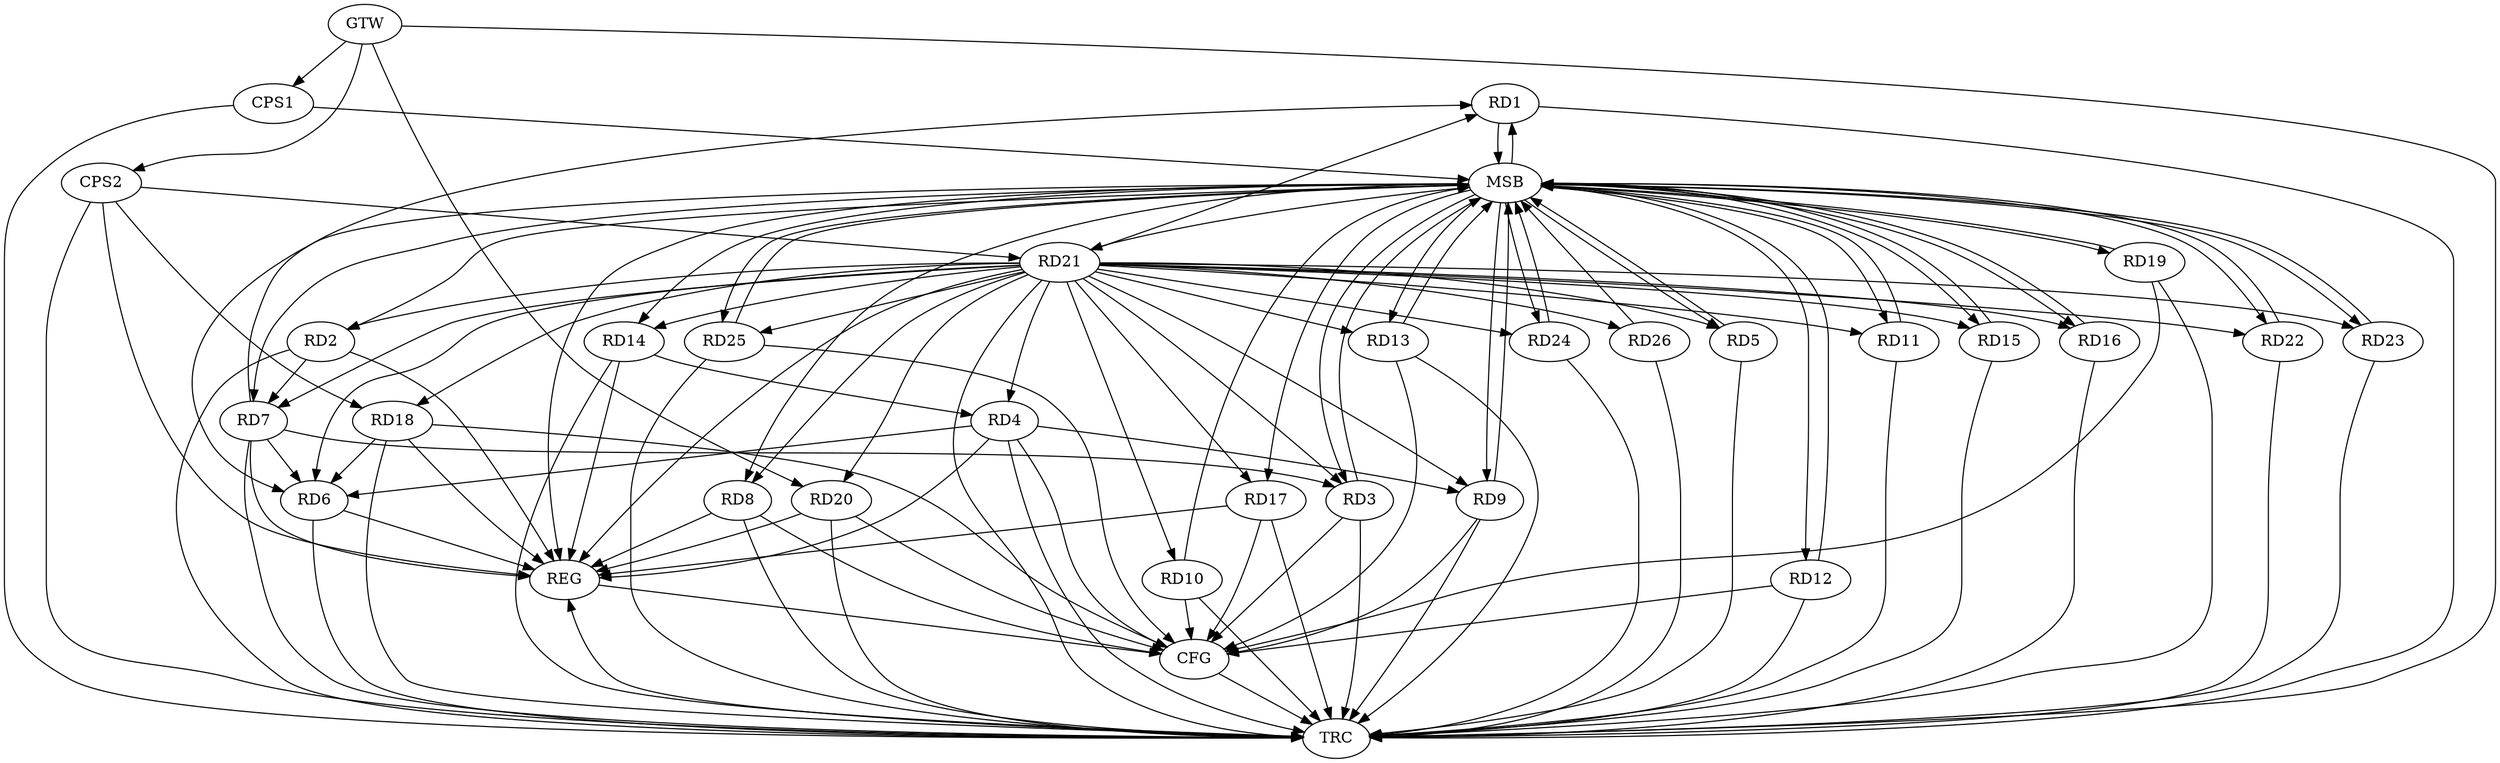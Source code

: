 strict digraph G {
  RD1 [ label="RD1" ];
  RD2 [ label="RD2" ];
  RD3 [ label="RD3" ];
  RD4 [ label="RD4" ];
  RD5 [ label="RD5" ];
  RD6 [ label="RD6" ];
  RD7 [ label="RD7" ];
  RD8 [ label="RD8" ];
  RD9 [ label="RD9" ];
  RD10 [ label="RD10" ];
  RD11 [ label="RD11" ];
  RD12 [ label="RD12" ];
  RD13 [ label="RD13" ];
  RD14 [ label="RD14" ];
  RD15 [ label="RD15" ];
  RD16 [ label="RD16" ];
  RD17 [ label="RD17" ];
  RD18 [ label="RD18" ];
  RD19 [ label="RD19" ];
  RD20 [ label="RD20" ];
  RD21 [ label="RD21" ];
  RD22 [ label="RD22" ];
  RD23 [ label="RD23" ];
  RD24 [ label="RD24" ];
  RD25 [ label="RD25" ];
  RD26 [ label="RD26" ];
  CPS1 [ label="CPS1" ];
  CPS2 [ label="CPS2" ];
  GTW [ label="GTW" ];
  REG [ label="REG" ];
  MSB [ label="MSB" ];
  CFG [ label="CFG" ];
  TRC [ label="TRC" ];
  RD7 -> RD1;
  RD2 -> RD7;
  RD21 -> RD2;
  RD7 -> RD3;
  RD4 -> RD6;
  RD4 -> RD9;
  RD14 -> RD4;
  RD21 -> RD4;
  RD21 -> RD5;
  RD7 -> RD6;
  RD18 -> RD6;
  RD21 -> RD7;
  RD21 -> RD10;
  RD21 -> RD23;
  CPS2 -> RD21;
  CPS2 -> RD18;
  GTW -> RD20;
  GTW -> CPS1;
  GTW -> CPS2;
  RD2 -> REG;
  RD4 -> REG;
  RD6 -> REG;
  RD7 -> REG;
  RD8 -> REG;
  RD14 -> REG;
  RD17 -> REG;
  RD18 -> REG;
  RD20 -> REG;
  RD21 -> REG;
  CPS2 -> REG;
  RD1 -> MSB;
  MSB -> RD3;
  MSB -> REG;
  RD3 -> MSB;
  RD5 -> MSB;
  MSB -> RD8;
  MSB -> RD12;
  RD9 -> MSB;
  MSB -> RD17;
  MSB -> RD23;
  RD10 -> MSB;
  MSB -> RD2;
  RD11 -> MSB;
  MSB -> RD13;
  RD12 -> MSB;
  MSB -> RD6;
  RD13 -> MSB;
  RD15 -> MSB;
  MSB -> RD7;
  MSB -> RD9;
  MSB -> RD11;
  MSB -> RD25;
  RD16 -> MSB;
  RD19 -> MSB;
  MSB -> RD1;
  MSB -> RD21;
  MSB -> RD22;
  RD22 -> MSB;
  RD23 -> MSB;
  MSB -> RD19;
  RD24 -> MSB;
  RD25 -> MSB;
  MSB -> RD15;
  MSB -> RD24;
  RD26 -> MSB;
  MSB -> RD5;
  MSB -> RD16;
  CPS1 -> MSB;
  MSB -> RD14;
  RD25 -> CFG;
  RD12 -> CFG;
  RD17 -> CFG;
  RD8 -> CFG;
  RD20 -> CFG;
  RD3 -> CFG;
  RD10 -> CFG;
  RD13 -> CFG;
  RD18 -> CFG;
  RD4 -> CFG;
  RD19 -> CFG;
  RD9 -> CFG;
  REG -> CFG;
  RD1 -> TRC;
  RD2 -> TRC;
  RD3 -> TRC;
  RD4 -> TRC;
  RD5 -> TRC;
  RD6 -> TRC;
  RD7 -> TRC;
  RD8 -> TRC;
  RD9 -> TRC;
  RD10 -> TRC;
  RD11 -> TRC;
  RD12 -> TRC;
  RD13 -> TRC;
  RD14 -> TRC;
  RD15 -> TRC;
  RD16 -> TRC;
  RD17 -> TRC;
  RD18 -> TRC;
  RD19 -> TRC;
  RD20 -> TRC;
  RD21 -> TRC;
  RD22 -> TRC;
  RD23 -> TRC;
  RD24 -> TRC;
  RD25 -> TRC;
  RD26 -> TRC;
  CPS1 -> TRC;
  CPS2 -> TRC;
  GTW -> TRC;
  CFG -> TRC;
  TRC -> REG;
  RD21 -> RD24;
  RD21 -> RD6;
  RD21 -> RD20;
  RD21 -> RD13;
  RD21 -> RD18;
  RD21 -> RD15;
  RD21 -> RD11;
  RD21 -> RD3;
  RD21 -> RD25;
  RD21 -> RD14;
  RD21 -> RD22;
  RD21 -> RD17;
  RD21 -> RD1;
  RD21 -> RD26;
  RD21 -> RD8;
  RD21 -> RD16;
  RD21 -> RD9;
}
